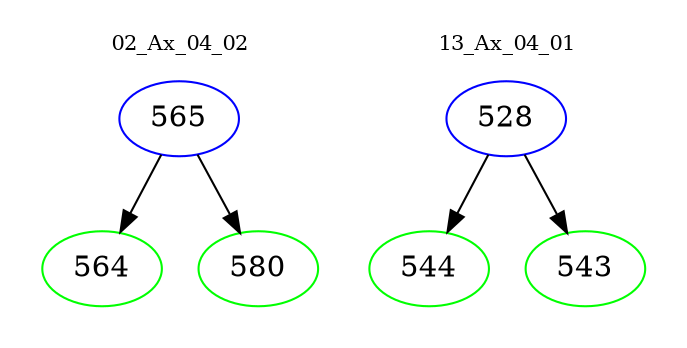 digraph{
subgraph cluster_0 {
color = white
label = "02_Ax_04_02";
fontsize=10;
T0_565 [label="565", color="blue"]
T0_565 -> T0_564 [color="black"]
T0_564 [label="564", color="green"]
T0_565 -> T0_580 [color="black"]
T0_580 [label="580", color="green"]
}
subgraph cluster_1 {
color = white
label = "13_Ax_04_01";
fontsize=10;
T1_528 [label="528", color="blue"]
T1_528 -> T1_544 [color="black"]
T1_544 [label="544", color="green"]
T1_528 -> T1_543 [color="black"]
T1_543 [label="543", color="green"]
}
}
